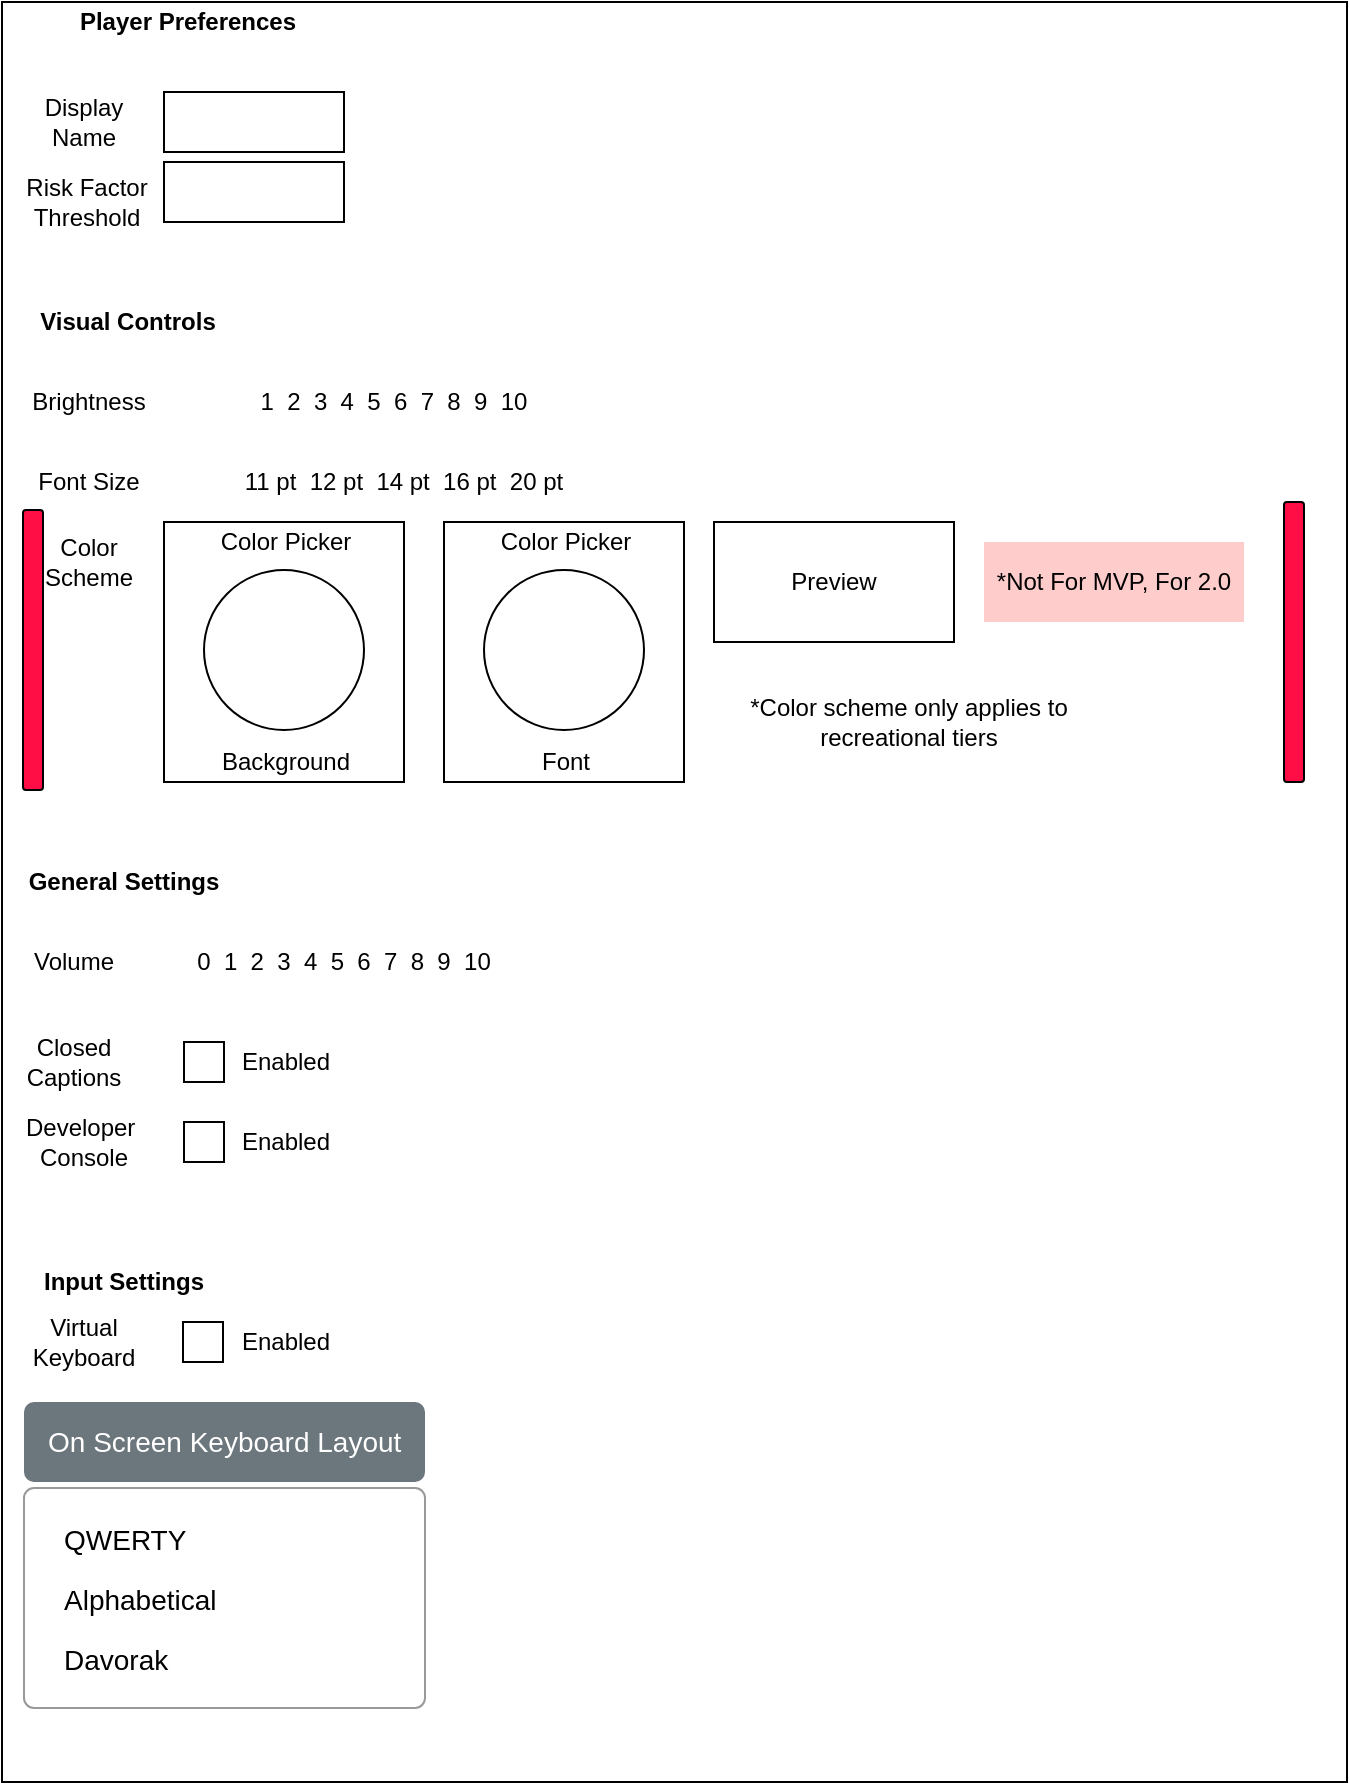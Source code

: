 <mxfile version="13.7.9" type="device"><diagram id="No1lo1swbSN2iYPhNtDM" name="Page-1"><mxGraphModel dx="1487" dy="696" grid="1" gridSize="10" guides="1" tooltips="1" connect="1" arrows="1" fold="1" page="1" pageScale="1" pageWidth="850" pageHeight="1100" math="0" shadow="0"><root><mxCell id="0"/><mxCell id="1" parent="0"/><mxCell id="iXmVVJ4Z-cS20qe_VOBc-42" value="" style="rounded=0;whiteSpace=wrap;html=1;" parent="1" vertex="1"><mxGeometry x="69" y="90" width="672.5" height="890" as="geometry"/></mxCell><mxCell id="iXmVVJ4Z-cS20qe_VOBc-1" value="Display Name" style="text;html=1;strokeColor=none;fillColor=none;align=center;verticalAlign=middle;whiteSpace=wrap;rounded=0;" parent="1" vertex="1"><mxGeometry x="75" y="140" width="70" height="20" as="geometry"/></mxCell><mxCell id="iXmVVJ4Z-cS20qe_VOBc-2" value="" style="rounded=0;whiteSpace=wrap;html=1;" parent="1" vertex="1"><mxGeometry x="150" y="135" width="90" height="30" as="geometry"/></mxCell><mxCell id="iXmVVJ4Z-cS20qe_VOBc-3" value="Risk Factor Threshold" style="text;html=1;strokeColor=none;fillColor=none;align=center;verticalAlign=middle;whiteSpace=wrap;rounded=0;" parent="1" vertex="1"><mxGeometry x="69" y="180" width="85" height="20" as="geometry"/></mxCell><mxCell id="iXmVVJ4Z-cS20qe_VOBc-4" value="" style="rounded=0;whiteSpace=wrap;html=1;" parent="1" vertex="1"><mxGeometry x="150" y="170" width="90" height="30" as="geometry"/></mxCell><mxCell id="iXmVVJ4Z-cS20qe_VOBc-5" value="&lt;b&gt;Visual Controls&lt;/b&gt;" style="text;html=1;strokeColor=none;fillColor=none;align=center;verticalAlign=middle;whiteSpace=wrap;rounded=0;" parent="1" vertex="1"><mxGeometry x="74" y="240" width="116" height="20" as="geometry"/></mxCell><mxCell id="iXmVVJ4Z-cS20qe_VOBc-6" value="Brightness" style="text;html=1;strokeColor=none;fillColor=none;align=center;verticalAlign=middle;whiteSpace=wrap;rounded=0;" parent="1" vertex="1"><mxGeometry x="85" y="280" width="55" height="20" as="geometry"/></mxCell><mxCell id="iXmVVJ4Z-cS20qe_VOBc-7" value="Font Size" style="text;html=1;strokeColor=none;fillColor=none;align=center;verticalAlign=middle;whiteSpace=wrap;rounded=0;" parent="1" vertex="1"><mxGeometry x="85" y="320" width="55" height="20" as="geometry"/></mxCell><mxCell id="iXmVVJ4Z-cS20qe_VOBc-8" value="Color Scheme" style="text;html=1;strokeColor=none;fillColor=none;align=center;verticalAlign=middle;whiteSpace=wrap;rounded=0;" parent="1" vertex="1"><mxGeometry x="80" y="360" width="65" height="20" as="geometry"/></mxCell><mxCell id="iXmVVJ4Z-cS20qe_VOBc-22" value="" style="rounded=0;whiteSpace=wrap;html=1;" parent="1" vertex="1"><mxGeometry x="150" y="350" width="120" height="130" as="geometry"/></mxCell><mxCell id="iXmVVJ4Z-cS20qe_VOBc-23" value="" style="ellipse;whiteSpace=wrap;html=1;aspect=fixed;" parent="1" vertex="1"><mxGeometry x="170" y="374" width="80" height="80" as="geometry"/></mxCell><mxCell id="iXmVVJ4Z-cS20qe_VOBc-24" value="Color Picker" style="text;html=1;strokeColor=none;fillColor=none;align=center;verticalAlign=middle;whiteSpace=wrap;rounded=0;" parent="1" vertex="1"><mxGeometry x="161" y="350" width="100" height="20" as="geometry"/></mxCell><mxCell id="iXmVVJ4Z-cS20qe_VOBc-26" value="" style="rounded=0;whiteSpace=wrap;html=1;" parent="1" vertex="1"><mxGeometry x="290" y="350" width="120" height="130" as="geometry"/></mxCell><mxCell id="iXmVVJ4Z-cS20qe_VOBc-27" value="" style="ellipse;whiteSpace=wrap;html=1;aspect=fixed;" parent="1" vertex="1"><mxGeometry x="310" y="374" width="80" height="80" as="geometry"/></mxCell><mxCell id="iXmVVJ4Z-cS20qe_VOBc-28" value="Color Picker" style="text;html=1;strokeColor=none;fillColor=none;align=center;verticalAlign=middle;whiteSpace=wrap;rounded=0;" parent="1" vertex="1"><mxGeometry x="301" y="350" width="100" height="20" as="geometry"/></mxCell><mxCell id="iXmVVJ4Z-cS20qe_VOBc-29" value="Background" style="text;html=1;strokeColor=none;fillColor=none;align=center;verticalAlign=middle;whiteSpace=wrap;rounded=0;" parent="1" vertex="1"><mxGeometry x="191" y="460" width="40" height="20" as="geometry"/></mxCell><mxCell id="iXmVVJ4Z-cS20qe_VOBc-30" value="Font" style="text;html=1;strokeColor=none;fillColor=none;align=center;verticalAlign=middle;whiteSpace=wrap;rounded=0;" parent="1" vertex="1"><mxGeometry x="331" y="460" width="40" height="20" as="geometry"/></mxCell><mxCell id="iXmVVJ4Z-cS20qe_VOBc-31" value="Preview" style="rounded=0;whiteSpace=wrap;html=1;" parent="1" vertex="1"><mxGeometry x="425" y="350" width="120" height="60" as="geometry"/></mxCell><mxCell id="iXmVVJ4Z-cS20qe_VOBc-32" value="*Color scheme only applies to recreational tiers" style="text;html=1;strokeColor=none;fillColor=none;align=center;verticalAlign=middle;whiteSpace=wrap;rounded=0;" parent="1" vertex="1"><mxGeometry x="425" y="430" width="195" height="40" as="geometry"/></mxCell><mxCell id="iXmVVJ4Z-cS20qe_VOBc-33" value="General Settings" style="text;html=1;strokeColor=none;fillColor=none;align=center;verticalAlign=middle;whiteSpace=wrap;rounded=0;fontStyle=1" parent="1" vertex="1"><mxGeometry x="80" y="520" width="100" height="20" as="geometry"/></mxCell><mxCell id="iXmVVJ4Z-cS20qe_VOBc-34" value="Volume" style="text;html=1;strokeColor=none;fillColor=none;align=center;verticalAlign=middle;whiteSpace=wrap;rounded=0;" parent="1" vertex="1"><mxGeometry x="85" y="560" width="40" height="20" as="geometry"/></mxCell><mxCell id="iXmVVJ4Z-cS20qe_VOBc-38" value="Closed Captions" style="text;html=1;strokeColor=none;fillColor=none;align=center;verticalAlign=middle;whiteSpace=wrap;rounded=0;" parent="1" vertex="1"><mxGeometry x="80" y="610" width="50" height="20" as="geometry"/></mxCell><mxCell id="iXmVVJ4Z-cS20qe_VOBc-39" value="" style="rounded=0;whiteSpace=wrap;html=1;" parent="1" vertex="1"><mxGeometry x="160" y="610" width="20" height="20" as="geometry"/></mxCell><mxCell id="iXmVVJ4Z-cS20qe_VOBc-40" value="Enabled" style="text;html=1;strokeColor=none;fillColor=none;align=center;verticalAlign=middle;whiteSpace=wrap;rounded=0;" parent="1" vertex="1"><mxGeometry x="191" y="610" width="40" height="20" as="geometry"/></mxCell><mxCell id="iXmVVJ4Z-cS20qe_VOBc-44" value="Player Preferences" style="text;html=1;strokeColor=none;fillColor=none;align=center;verticalAlign=middle;whiteSpace=wrap;rounded=0;fontStyle=1" parent="1" vertex="1"><mxGeometry x="84" y="90" width="156" height="20" as="geometry"/></mxCell><mxCell id="pb7kNbq6HCwZC900kL61-2" value="Developer&amp;nbsp;&lt;br&gt;Console" style="text;html=1;strokeColor=none;fillColor=none;align=center;verticalAlign=middle;whiteSpace=wrap;rounded=0;" vertex="1" parent="1"><mxGeometry x="80" y="650" width="60" height="20" as="geometry"/></mxCell><mxCell id="pb7kNbq6HCwZC900kL61-3" value="" style="rounded=0;whiteSpace=wrap;html=1;" vertex="1" parent="1"><mxGeometry x="160" y="650" width="20" height="20" as="geometry"/></mxCell><mxCell id="pb7kNbq6HCwZC900kL61-4" value="Enabled" style="text;html=1;strokeColor=none;fillColor=none;align=center;verticalAlign=middle;whiteSpace=wrap;rounded=0;" vertex="1" parent="1"><mxGeometry x="191" y="650" width="40" height="20" as="geometry"/></mxCell><mxCell id="pb7kNbq6HCwZC900kL61-5" value="Input Settings" style="text;html=1;strokeColor=none;fillColor=none;align=center;verticalAlign=middle;whiteSpace=wrap;rounded=0;fontStyle=1" vertex="1" parent="1"><mxGeometry x="80" y="720" width="100" height="20" as="geometry"/></mxCell><mxCell id="pb7kNbq6HCwZC900kL61-9" value="On Screen Keyboard Layout" style="html=1;shadow=0;dashed=0;shape=mxgraph.bootstrap.rrect;rSize=5;strokeColor=none;strokeWidth=1;fillColor=#6C767D;fontColor=#ffffff;whiteSpace=wrap;align=left;verticalAlign=middle;fontStyle=0;fontSize=14;spacingLeft=10;" vertex="1" parent="1"><mxGeometry x="80" y="790" width="200.5" height="40" as="geometry"/></mxCell><mxCell id="pb7kNbq6HCwZC900kL61-11" value="" style="html=1;shadow=0;dashed=0;shape=mxgraph.bootstrap.rrect;rSize=5;fillColor=#ffffff;strokeColor=#999999;" vertex="1" parent="1"><mxGeometry x="80" y="833" width="200.5" height="110" as="geometry"/></mxCell><mxCell id="pb7kNbq6HCwZC900kL61-12" value="QWERTY" style="fillColor=none;strokeColor=none;align=left;spacing=20;fontSize=14;" vertex="1" parent="pb7kNbq6HCwZC900kL61-11"><mxGeometry width="170" height="30" relative="1" as="geometry"><mxPoint y="10" as="offset"/></mxGeometry></mxCell><mxCell id="pb7kNbq6HCwZC900kL61-13" value="Alphabetical" style="fillColor=none;strokeColor=none;align=left;spacing=20;fontSize=14;" vertex="1" parent="pb7kNbq6HCwZC900kL61-11"><mxGeometry width="170" height="30" relative="1" as="geometry"><mxPoint y="40" as="offset"/></mxGeometry></mxCell><mxCell id="pb7kNbq6HCwZC900kL61-14" value="Davorak" style="fillColor=none;strokeColor=none;align=left;spacing=20;fontSize=14;" vertex="1" parent="pb7kNbq6HCwZC900kL61-11"><mxGeometry width="170" height="30" relative="1" as="geometry"><mxPoint y="70" as="offset"/></mxGeometry></mxCell><mxCell id="pb7kNbq6HCwZC900kL61-16" value="*Not For MVP, For 2.0" style="text;html=1;strokeColor=none;fillColor=#FFCCCC;align=center;verticalAlign=middle;whiteSpace=wrap;rounded=0;" vertex="1" parent="1"><mxGeometry x="560" y="360" width="130" height="40" as="geometry"/></mxCell><mxCell id="pb7kNbq6HCwZC900kL61-18" value="" style="rounded=1;whiteSpace=wrap;html=1;shadow=0;strokeColor=#000000;fillColor=#FF0D45;" vertex="1" parent="1"><mxGeometry x="79.5" y="344" width="10" height="140" as="geometry"/></mxCell><mxCell id="pb7kNbq6HCwZC900kL61-19" value="" style="rounded=1;whiteSpace=wrap;html=1;shadow=0;strokeColor=#000000;fillColor=#FF0D45;" vertex="1" parent="1"><mxGeometry x="710" y="340" width="10" height="140" as="geometry"/></mxCell><mxCell id="pb7kNbq6HCwZC900kL61-24" value="11 pt&amp;nbsp; 12 pt&amp;nbsp; 14 pt&amp;nbsp; 16 pt&amp;nbsp; 20 pt" style="text;html=1;strokeColor=none;fillColor=none;align=center;verticalAlign=middle;whiteSpace=wrap;rounded=0;shadow=0;" vertex="1" parent="1"><mxGeometry x="180" y="320" width="180" height="20" as="geometry"/></mxCell><mxCell id="pb7kNbq6HCwZC900kL61-25" value="0&amp;nbsp; 1&amp;nbsp; 2&amp;nbsp; 3&amp;nbsp; 4&amp;nbsp; 5&amp;nbsp; 6&amp;nbsp; 7&amp;nbsp; 8&amp;nbsp; 9&amp;nbsp; 10" style="text;html=1;strokeColor=none;fillColor=none;align=center;verticalAlign=middle;whiteSpace=wrap;rounded=0;shadow=0;" vertex="1" parent="1"><mxGeometry x="160" y="560" width="160" height="20" as="geometry"/></mxCell><mxCell id="pb7kNbq6HCwZC900kL61-32" value="1&amp;nbsp; 2&amp;nbsp; 3&amp;nbsp; 4&amp;nbsp; 5&amp;nbsp; 6&amp;nbsp; 7&amp;nbsp; 8&amp;nbsp; 9&amp;nbsp; 10" style="text;html=1;strokeColor=none;fillColor=none;align=center;verticalAlign=middle;whiteSpace=wrap;rounded=0;shadow=0;" vertex="1" parent="1"><mxGeometry x="190" y="280" width="150" height="20" as="geometry"/></mxCell><mxCell id="pb7kNbq6HCwZC900kL61-37" value="Virtual Keyboard" style="text;html=1;strokeColor=none;fillColor=none;align=center;verticalAlign=middle;whiteSpace=wrap;rounded=0;" vertex="1" parent="1"><mxGeometry x="79.5" y="750" width="60" height="20" as="geometry"/></mxCell><mxCell id="pb7kNbq6HCwZC900kL61-38" value="" style="rounded=0;whiteSpace=wrap;html=1;" vertex="1" parent="1"><mxGeometry x="159.5" y="750" width="20" height="20" as="geometry"/></mxCell><mxCell id="pb7kNbq6HCwZC900kL61-39" value="Enabled" style="text;html=1;strokeColor=none;fillColor=none;align=center;verticalAlign=middle;whiteSpace=wrap;rounded=0;" vertex="1" parent="1"><mxGeometry x="190.5" y="750" width="40" height="20" as="geometry"/></mxCell></root></mxGraphModel></diagram></mxfile>